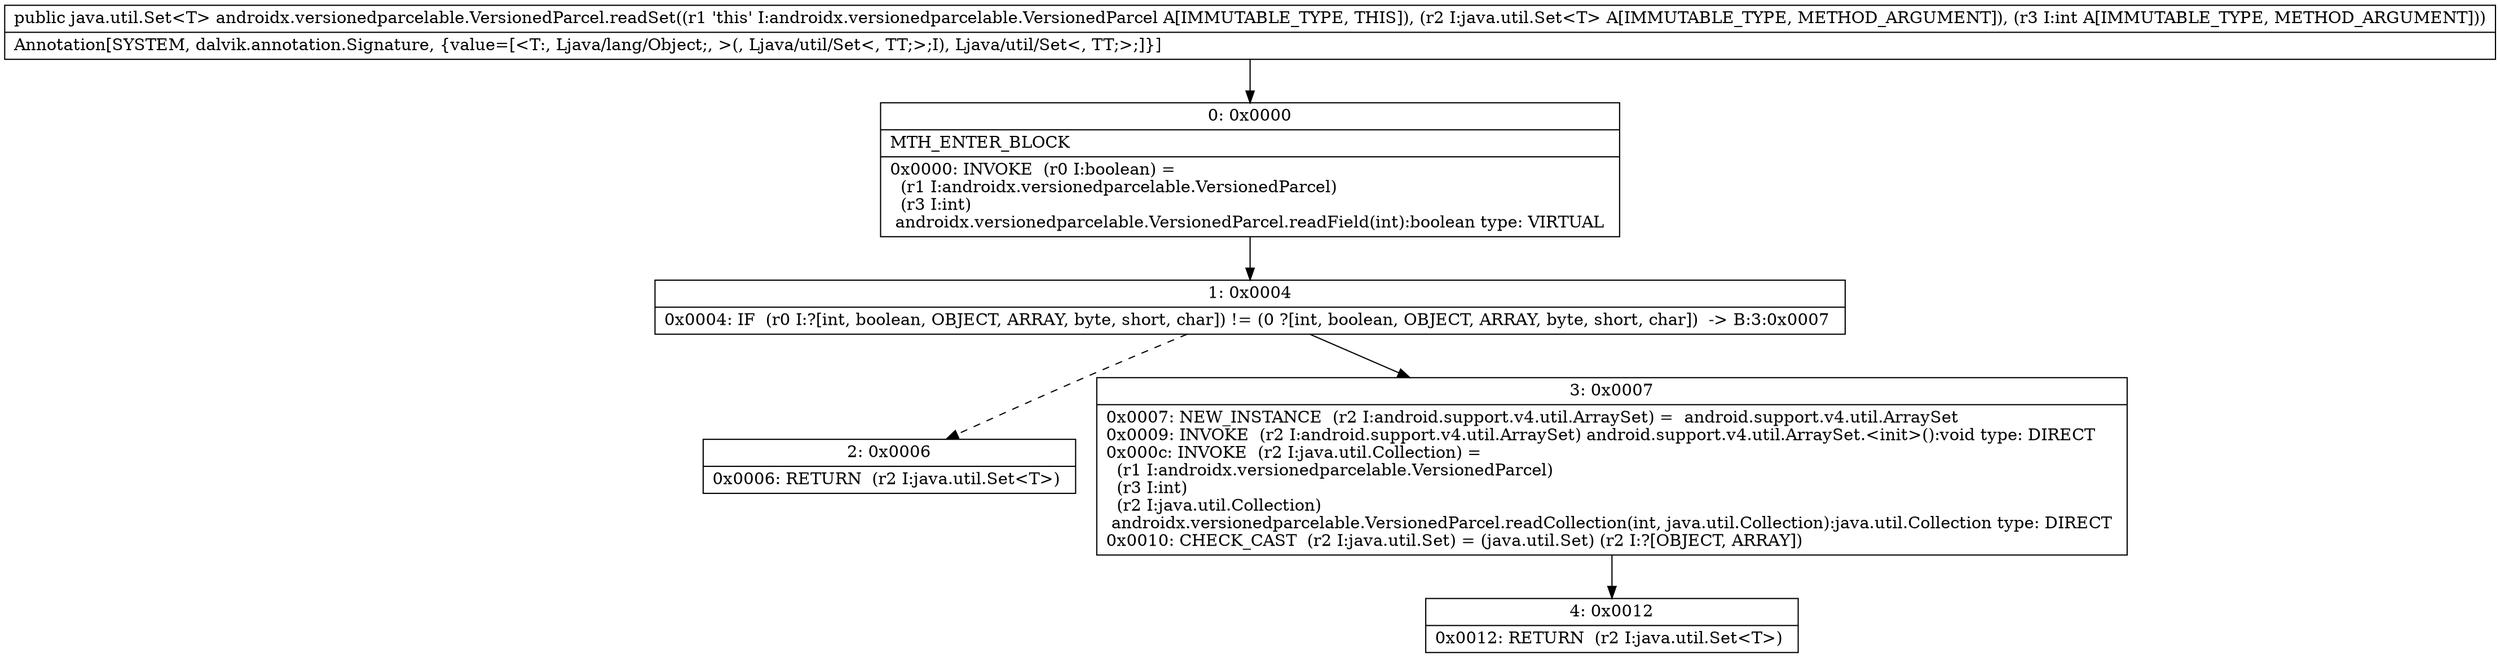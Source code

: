 digraph "CFG forandroidx.versionedparcelable.VersionedParcel.readSet(Ljava\/util\/Set;I)Ljava\/util\/Set;" {
Node_0 [shape=record,label="{0\:\ 0x0000|MTH_ENTER_BLOCK\l|0x0000: INVOKE  (r0 I:boolean) = \l  (r1 I:androidx.versionedparcelable.VersionedParcel)\l  (r3 I:int)\l androidx.versionedparcelable.VersionedParcel.readField(int):boolean type: VIRTUAL \l}"];
Node_1 [shape=record,label="{1\:\ 0x0004|0x0004: IF  (r0 I:?[int, boolean, OBJECT, ARRAY, byte, short, char]) != (0 ?[int, boolean, OBJECT, ARRAY, byte, short, char])  \-\> B:3:0x0007 \l}"];
Node_2 [shape=record,label="{2\:\ 0x0006|0x0006: RETURN  (r2 I:java.util.Set\<T\>) \l}"];
Node_3 [shape=record,label="{3\:\ 0x0007|0x0007: NEW_INSTANCE  (r2 I:android.support.v4.util.ArraySet) =  android.support.v4.util.ArraySet \l0x0009: INVOKE  (r2 I:android.support.v4.util.ArraySet) android.support.v4.util.ArraySet.\<init\>():void type: DIRECT \l0x000c: INVOKE  (r2 I:java.util.Collection) = \l  (r1 I:androidx.versionedparcelable.VersionedParcel)\l  (r3 I:int)\l  (r2 I:java.util.Collection)\l androidx.versionedparcelable.VersionedParcel.readCollection(int, java.util.Collection):java.util.Collection type: DIRECT \l0x0010: CHECK_CAST  (r2 I:java.util.Set) = (java.util.Set) (r2 I:?[OBJECT, ARRAY]) \l}"];
Node_4 [shape=record,label="{4\:\ 0x0012|0x0012: RETURN  (r2 I:java.util.Set\<T\>) \l}"];
MethodNode[shape=record,label="{public java.util.Set\<T\> androidx.versionedparcelable.VersionedParcel.readSet((r1 'this' I:androidx.versionedparcelable.VersionedParcel A[IMMUTABLE_TYPE, THIS]), (r2 I:java.util.Set\<T\> A[IMMUTABLE_TYPE, METHOD_ARGUMENT]), (r3 I:int A[IMMUTABLE_TYPE, METHOD_ARGUMENT]))  | Annotation[SYSTEM, dalvik.annotation.Signature, \{value=[\<T:, Ljava\/lang\/Object;, \>(, Ljava\/util\/Set\<, TT;\>;I), Ljava\/util\/Set\<, TT;\>;]\}]\l}"];
MethodNode -> Node_0;
Node_0 -> Node_1;
Node_1 -> Node_2[style=dashed];
Node_1 -> Node_3;
Node_3 -> Node_4;
}

